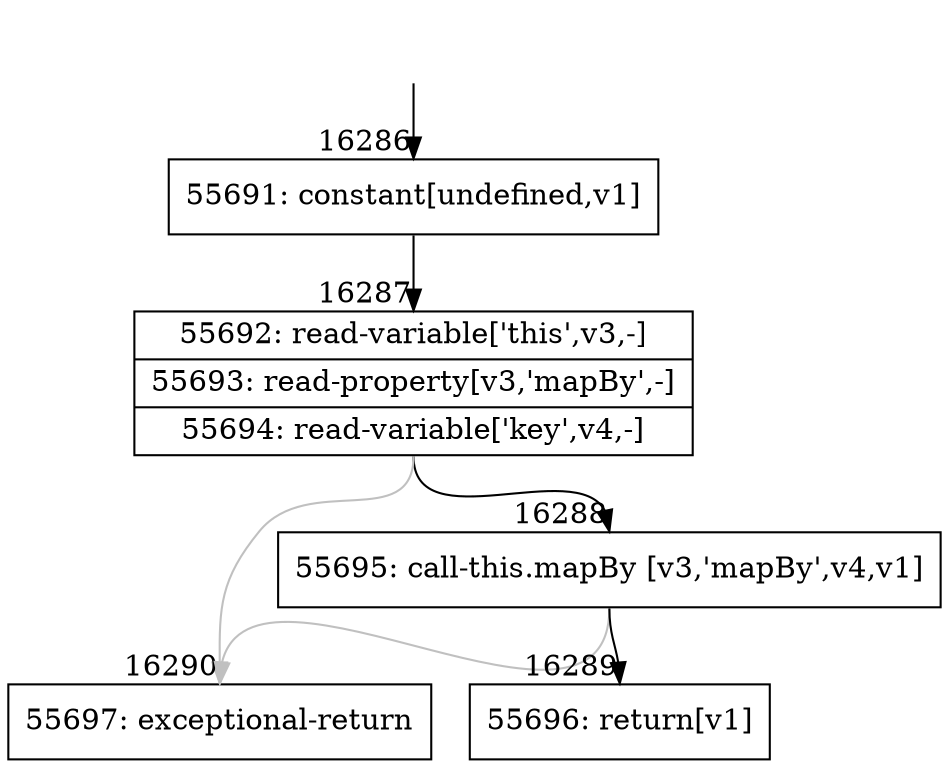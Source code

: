 digraph {
rankdir="TD"
BB_entry1385[shape=none,label=""];
BB_entry1385 -> BB16286 [tailport=s, headport=n, headlabel="    16286"]
BB16286 [shape=record label="{55691: constant[undefined,v1]}" ] 
BB16286 -> BB16287 [tailport=s, headport=n, headlabel="      16287"]
BB16287 [shape=record label="{55692: read-variable['this',v3,-]|55693: read-property[v3,'mapBy',-]|55694: read-variable['key',v4,-]}" ] 
BB16287 -> BB16288 [tailport=s, headport=n, headlabel="      16288"]
BB16287 -> BB16290 [tailport=s, headport=n, color=gray, headlabel="      16290"]
BB16288 [shape=record label="{55695: call-this.mapBy [v3,'mapBy',v4,v1]}" ] 
BB16288 -> BB16289 [tailport=s, headport=n, headlabel="      16289"]
BB16288 -> BB16290 [tailport=s, headport=n, color=gray]
BB16289 [shape=record label="{55696: return[v1]}" ] 
BB16290 [shape=record label="{55697: exceptional-return}" ] 
//#$~ 30338
}
